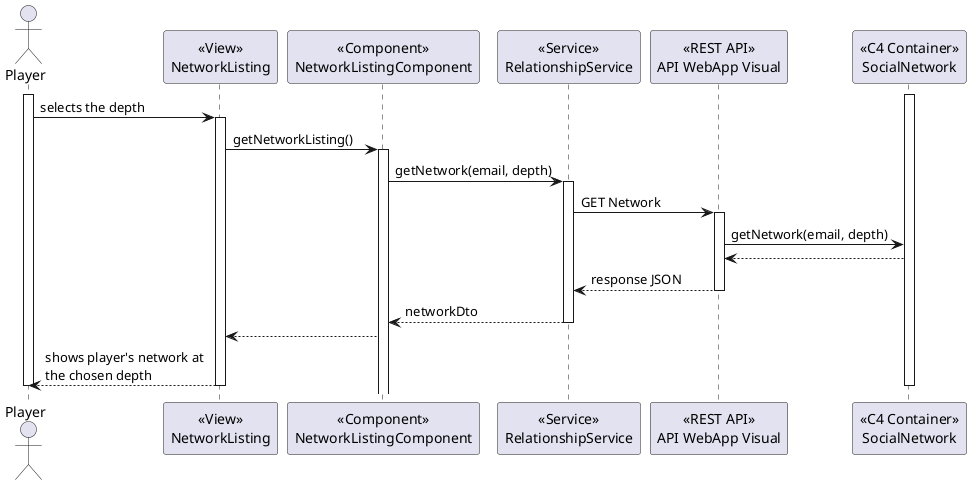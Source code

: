 @startuml

actor "Player" as P

participant "<<View>>\nNetworkListing" as V
participant "<<Component>>\nNetworkListingComponent" as CDC
participant "<<Service>>\nRelationshipService" as DRS
participant "<<REST API>>\nAPI WebApp Visual" as API
participant "<<C4 Container>>\nSocialNetwork" as SC

activate P
activate SC

P -> V : selects the depth

activate V

V -> CDC : getNetworkListing()

activate CDC


CDC -> DRS : getNetwork(email, depth)

activate DRS

DRS -> API : GET Network

activate API

API -> SC : getNetwork(email, depth)

SC --> API

API --> DRS : response JSON

deactivate API

DRS --> CDC : networkDto

deactivate DRS

CDC --> V 

V --> P : shows player's network at\nthe chosen depth

deactivate V 
deactivate SC
deactivate P

@enduml